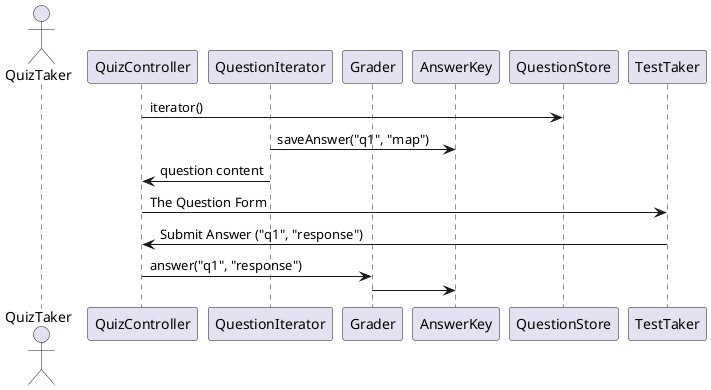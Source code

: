 @startuml
actor QuizTaker
participant QuizController
participant QuestionIterator
participant Grader
participant AnswerKey
QuizController -> QuestionStore: iterator()
QuestionIterator -> AnswerKey: saveAnswer("q1", "map")
QuestionIterator -> QuizController: question content
QuizController -> TestTaker: The Question Form
TestTaker -> QuizController: Submit Answer ("q1", "response")
QuizController -> Grader: answer("q1", "response")
Grader -> AnswerKey
@enduml